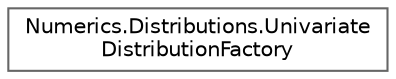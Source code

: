 digraph "Graphical Class Hierarchy"
{
 // LATEX_PDF_SIZE
  bgcolor="transparent";
  edge [fontname=Helvetica,fontsize=10,labelfontname=Helvetica,labelfontsize=10];
  node [fontname=Helvetica,fontsize=10,shape=box,height=0.2,width=0.4];
  rankdir="LR";
  Node0 [id="Node000000",label="Numerics.Distributions.Univariate\lDistributionFactory",height=0.2,width=0.4,color="grey40", fillcolor="white", style="filled",URL="$class_numerics_1_1_distributions_1_1_univariate_distribution_factory.html",tooltip="A univariate distribution factory class."];
}
